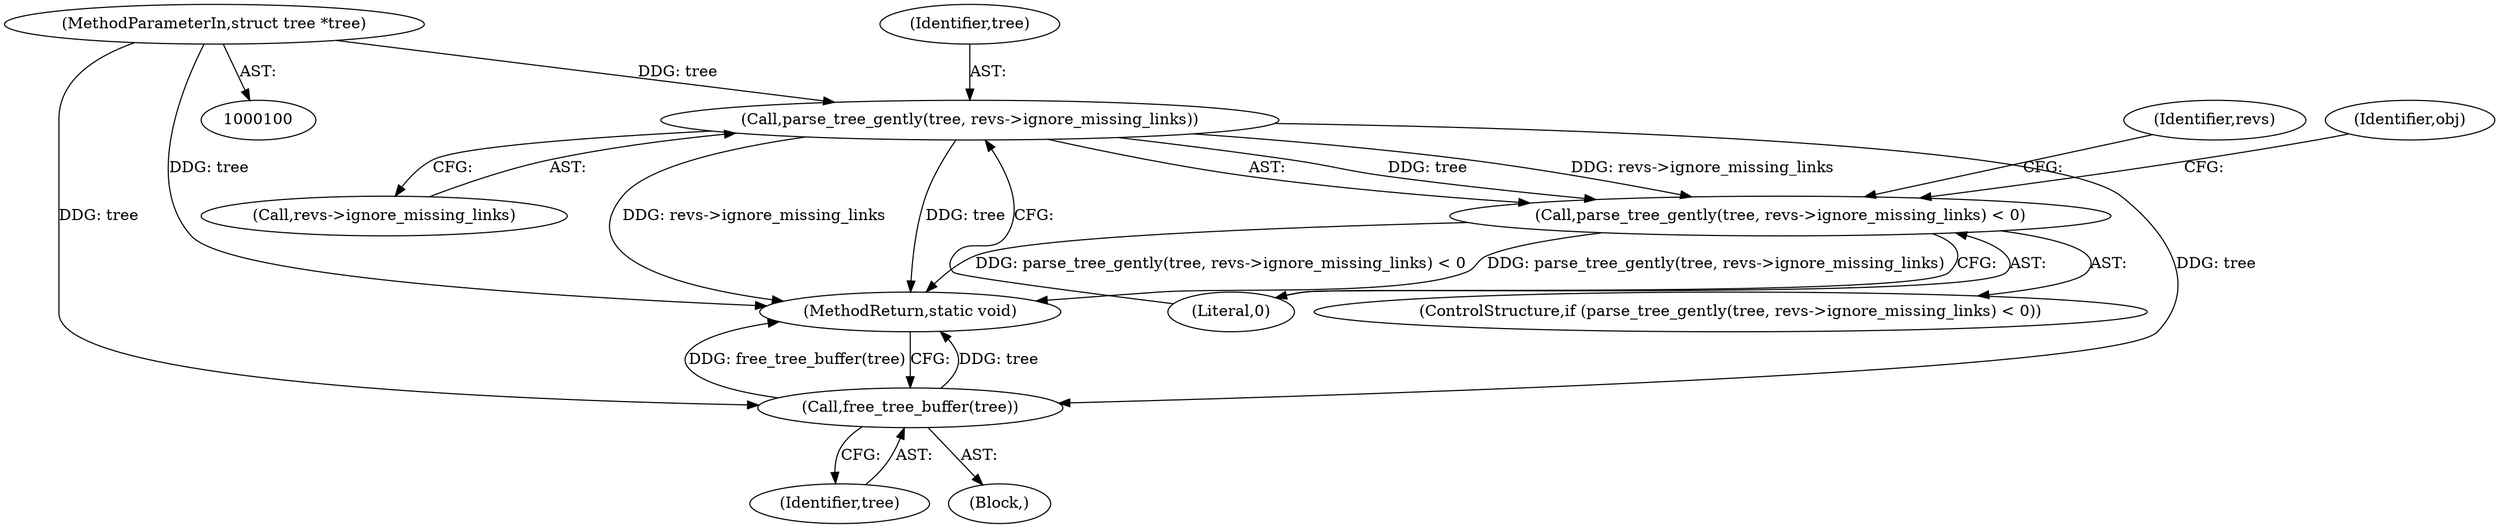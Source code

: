 digraph "0_git_de1e67d0703894cb6ea782e36abb63976ab07e60_4@pointer" {
"1000160" [label="(Call,parse_tree_gently(tree, revs->ignore_missing_links))"];
"1000102" [label="(MethodParameterIn,struct tree *tree)"];
"1000159" [label="(Call,parse_tree_gently(tree, revs->ignore_missing_links) < 0)"];
"1000293" [label="(Call,free_tree_buffer(tree))"];
"1000169" [label="(Identifier,revs)"];
"1000159" [label="(Call,parse_tree_gently(tree, revs->ignore_missing_links) < 0)"];
"1000162" [label="(Call,revs->ignore_missing_links)"];
"1000294" [label="(Identifier,tree)"];
"1000102" [label="(MethodParameterIn,struct tree *tree)"];
"1000293" [label="(Call,free_tree_buffer(tree))"];
"1000158" [label="(ControlStructure,if (parse_tree_gently(tree, revs->ignore_missing_links) < 0))"];
"1000181" [label="(Identifier,obj)"];
"1000295" [label="(MethodReturn,static void)"];
"1000160" [label="(Call,parse_tree_gently(tree, revs->ignore_missing_links))"];
"1000107" [label="(Block,)"];
"1000165" [label="(Literal,0)"];
"1000161" [label="(Identifier,tree)"];
"1000160" -> "1000159"  [label="AST: "];
"1000160" -> "1000162"  [label="CFG: "];
"1000161" -> "1000160"  [label="AST: "];
"1000162" -> "1000160"  [label="AST: "];
"1000165" -> "1000160"  [label="CFG: "];
"1000160" -> "1000295"  [label="DDG: revs->ignore_missing_links"];
"1000160" -> "1000295"  [label="DDG: tree"];
"1000160" -> "1000159"  [label="DDG: tree"];
"1000160" -> "1000159"  [label="DDG: revs->ignore_missing_links"];
"1000102" -> "1000160"  [label="DDG: tree"];
"1000160" -> "1000293"  [label="DDG: tree"];
"1000102" -> "1000100"  [label="AST: "];
"1000102" -> "1000295"  [label="DDG: tree"];
"1000102" -> "1000293"  [label="DDG: tree"];
"1000159" -> "1000158"  [label="AST: "];
"1000159" -> "1000165"  [label="CFG: "];
"1000165" -> "1000159"  [label="AST: "];
"1000169" -> "1000159"  [label="CFG: "];
"1000181" -> "1000159"  [label="CFG: "];
"1000159" -> "1000295"  [label="DDG: parse_tree_gently(tree, revs->ignore_missing_links) < 0"];
"1000159" -> "1000295"  [label="DDG: parse_tree_gently(tree, revs->ignore_missing_links)"];
"1000293" -> "1000107"  [label="AST: "];
"1000293" -> "1000294"  [label="CFG: "];
"1000294" -> "1000293"  [label="AST: "];
"1000295" -> "1000293"  [label="CFG: "];
"1000293" -> "1000295"  [label="DDG: tree"];
"1000293" -> "1000295"  [label="DDG: free_tree_buffer(tree)"];
}
